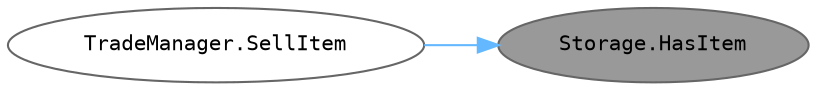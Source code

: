 digraph "Storage.HasItem"
{
 // INTERACTIVE_SVG=YES
 // LATEX_PDF_SIZE
  bgcolor="transparent";
  edge [fontname=Helvetica,fontsize=10,labelfontname=Helvetica,labelfontsize=10];
  node [fontname=Helvetica,fontsize=10,fontname=Consolas fontsize=10 style=filled height=0.2 width=0.4 margin=0.1];
  rankdir="RL";
  Node1 [id="Node000001",label="Storage.HasItem",height=0.2,width=0.4,color="gray40", fillcolor="grey60", style="filled", fontcolor="black",tooltip="창고에 해당 아이템이 일정 수량 이상 있는지 확인합니다."];
  Node1 -> Node2 [id="edge1_Node000001_Node000002",dir="back",color="steelblue1",style="solid",tooltip=" "];
  Node2 [id="Node000002",label="TradeManager.SellItem",height=0.2,width=0.4,color="grey40", fillcolor="white", style="filled",URL="$class_trade_manager.html#a3d33a8cd0cf2452b8442bdcfb97dd6c9",tooltip="지정된 아이템을 판매하는 메서드입니다. 창고에 충분한 아이템이 있는 경우 판매하고, 판매 금액만큼 플레이어의 COMA를 증가시킵니다."];
}
